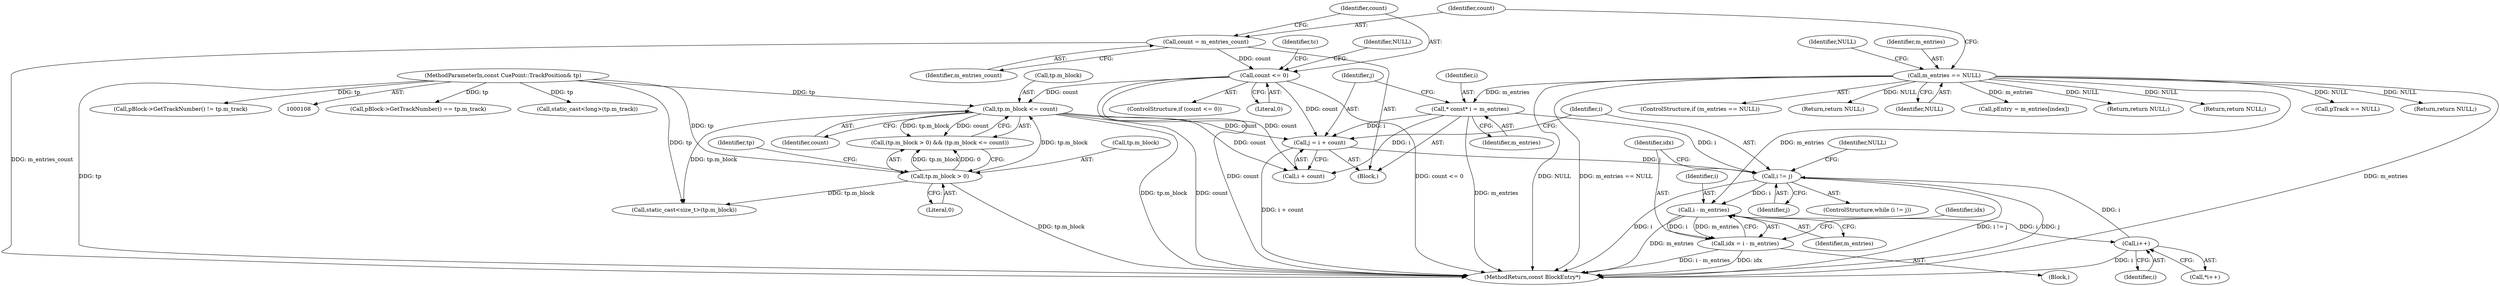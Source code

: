 digraph "0_Android_04839626ed859623901ebd3a5fd483982186b59d_78@integer" {
"1000195" [label="(Call,j = i + count)"];
"1000192" [label="(Call,* const* i = m_entries)"];
"1000116" [label="(Call,m_entries == NULL)"];
"1000126" [label="(Call,count <= 0)"];
"1000122" [label="(Call,count = m_entries_count)"];
"1000142" [label="(Call,tp.m_block <= count)"];
"1000137" [label="(Call,tp.m_block > 0)"];
"1000110" [label="(MethodParameterIn,const CuePoint::TrackPosition& tp)"];
"1000201" [label="(Call,i != j)"];
"1000208" [label="(Call,i - m_entries)"];
"1000206" [label="(Call,idx = i - m_entries)"];
"1000215" [label="(Call,i++)"];
"1000136" [label="(Call,(tp.m_block > 0) && (tp.m_block <= count))"];
"1000162" [label="(Call,pEntry = m_entries[index])"];
"1000200" [label="(ControlStructure,while (i != j))"];
"1000194" [label="(Identifier,m_entries)"];
"1000126" [label="(Call,count <= 0)"];
"1000116" [label="(Call,m_entries == NULL)"];
"1000124" [label="(Identifier,m_entries_count)"];
"1000143" [label="(Call,tp.m_block)"];
"1000179" [label="(Call,pBlock->GetTrackNumber() == tp.m_track)"];
"1000119" [label="(Return,return NULL;)"];
"1000133" [label="(Identifier,tc)"];
"1000262" [label="(Call,static_cast<long>(tp.m_track))"];
"1000214" [label="(Call,*i++)"];
"1000138" [label="(Call,tp.m_block)"];
"1000120" [label="(Identifier,NULL)"];
"1000201" [label="(Call,i != j)"];
"1000129" [label="(Return,return NULL;)"];
"1000123" [label="(Identifier,count)"];
"1000127" [label="(Identifier,count)"];
"1000110" [label="(MethodParameterIn,const CuePoint::TrackPosition& tp)"];
"1000215" [label="(Call,i++)"];
"1000111" [label="(Block,)"];
"1000192" [label="(Call,* const* i = m_entries)"];
"1000151" [label="(Call,static_cast<size_t>(tp.m_block))"];
"1000196" [label="(Identifier,j)"];
"1000272" [label="(Call,pTrack == NULL)"];
"1000117" [label="(Identifier,m_entries)"];
"1000146" [label="(Identifier,count)"];
"1000128" [label="(Literal,0)"];
"1000207" [label="(Identifier,idx)"];
"1000211" [label="(Identifier,idx)"];
"1000202" [label="(Identifier,i)"];
"1000209" [label="(Identifier,i)"];
"1000142" [label="(Call,tp.m_block <= count)"];
"1000197" [label="(Call,i + count)"];
"1000300" [label="(Return,return NULL;)"];
"1000125" [label="(ControlStructure,if (count <= 0))"];
"1000193" [label="(Identifier,i)"];
"1000122" [label="(Call,count = m_entries_count)"];
"1000137" [label="(Call,tp.m_block > 0)"];
"1000301" [label="(Identifier,NULL)"];
"1000210" [label="(Identifier,m_entries)"];
"1000204" [label="(Block,)"];
"1000208" [label="(Call,i - m_entries)"];
"1000302" [label="(MethodReturn,const BlockEntry*)"];
"1000195" [label="(Call,j = i + count)"];
"1000115" [label="(ControlStructure,if (m_entries == NULL))"];
"1000203" [label="(Identifier,j)"];
"1000216" [label="(Identifier,i)"];
"1000252" [label="(Return,return NULL;)"];
"1000141" [label="(Literal,0)"];
"1000118" [label="(Identifier,NULL)"];
"1000130" [label="(Identifier,NULL)"];
"1000144" [label="(Identifier,tp)"];
"1000206" [label="(Call,idx = i - m_entries)"];
"1000228" [label="(Call,pBlock->GetTrackNumber() != tp.m_track)"];
"1000195" -> "1000111"  [label="AST: "];
"1000195" -> "1000197"  [label="CFG: "];
"1000196" -> "1000195"  [label="AST: "];
"1000197" -> "1000195"  [label="AST: "];
"1000202" -> "1000195"  [label="CFG: "];
"1000195" -> "1000302"  [label="DDG: i + count"];
"1000192" -> "1000195"  [label="DDG: i"];
"1000126" -> "1000195"  [label="DDG: count"];
"1000142" -> "1000195"  [label="DDG: count"];
"1000195" -> "1000201"  [label="DDG: j"];
"1000192" -> "1000111"  [label="AST: "];
"1000192" -> "1000194"  [label="CFG: "];
"1000193" -> "1000192"  [label="AST: "];
"1000194" -> "1000192"  [label="AST: "];
"1000196" -> "1000192"  [label="CFG: "];
"1000192" -> "1000302"  [label="DDG: m_entries"];
"1000116" -> "1000192"  [label="DDG: m_entries"];
"1000192" -> "1000197"  [label="DDG: i"];
"1000192" -> "1000201"  [label="DDG: i"];
"1000116" -> "1000115"  [label="AST: "];
"1000116" -> "1000118"  [label="CFG: "];
"1000117" -> "1000116"  [label="AST: "];
"1000118" -> "1000116"  [label="AST: "];
"1000120" -> "1000116"  [label="CFG: "];
"1000123" -> "1000116"  [label="CFG: "];
"1000116" -> "1000302"  [label="DDG: m_entries"];
"1000116" -> "1000302"  [label="DDG: NULL"];
"1000116" -> "1000302"  [label="DDG: m_entries == NULL"];
"1000116" -> "1000119"  [label="DDG: NULL"];
"1000116" -> "1000129"  [label="DDG: NULL"];
"1000116" -> "1000162"  [label="DDG: m_entries"];
"1000116" -> "1000208"  [label="DDG: m_entries"];
"1000116" -> "1000252"  [label="DDG: NULL"];
"1000116" -> "1000272"  [label="DDG: NULL"];
"1000116" -> "1000300"  [label="DDG: NULL"];
"1000126" -> "1000125"  [label="AST: "];
"1000126" -> "1000128"  [label="CFG: "];
"1000127" -> "1000126"  [label="AST: "];
"1000128" -> "1000126"  [label="AST: "];
"1000130" -> "1000126"  [label="CFG: "];
"1000133" -> "1000126"  [label="CFG: "];
"1000126" -> "1000302"  [label="DDG: count <= 0"];
"1000126" -> "1000302"  [label="DDG: count"];
"1000122" -> "1000126"  [label="DDG: count"];
"1000126" -> "1000142"  [label="DDG: count"];
"1000126" -> "1000197"  [label="DDG: count"];
"1000122" -> "1000111"  [label="AST: "];
"1000122" -> "1000124"  [label="CFG: "];
"1000123" -> "1000122"  [label="AST: "];
"1000124" -> "1000122"  [label="AST: "];
"1000127" -> "1000122"  [label="CFG: "];
"1000122" -> "1000302"  [label="DDG: m_entries_count"];
"1000142" -> "1000136"  [label="AST: "];
"1000142" -> "1000146"  [label="CFG: "];
"1000143" -> "1000142"  [label="AST: "];
"1000146" -> "1000142"  [label="AST: "];
"1000136" -> "1000142"  [label="CFG: "];
"1000142" -> "1000302"  [label="DDG: tp.m_block"];
"1000142" -> "1000302"  [label="DDG: count"];
"1000142" -> "1000136"  [label="DDG: tp.m_block"];
"1000142" -> "1000136"  [label="DDG: count"];
"1000137" -> "1000142"  [label="DDG: tp.m_block"];
"1000110" -> "1000142"  [label="DDG: tp"];
"1000142" -> "1000151"  [label="DDG: tp.m_block"];
"1000142" -> "1000197"  [label="DDG: count"];
"1000137" -> "1000136"  [label="AST: "];
"1000137" -> "1000141"  [label="CFG: "];
"1000138" -> "1000137"  [label="AST: "];
"1000141" -> "1000137"  [label="AST: "];
"1000144" -> "1000137"  [label="CFG: "];
"1000136" -> "1000137"  [label="CFG: "];
"1000137" -> "1000302"  [label="DDG: tp.m_block"];
"1000137" -> "1000136"  [label="DDG: tp.m_block"];
"1000137" -> "1000136"  [label="DDG: 0"];
"1000110" -> "1000137"  [label="DDG: tp"];
"1000137" -> "1000151"  [label="DDG: tp.m_block"];
"1000110" -> "1000108"  [label="AST: "];
"1000110" -> "1000302"  [label="DDG: tp"];
"1000110" -> "1000151"  [label="DDG: tp"];
"1000110" -> "1000179"  [label="DDG: tp"];
"1000110" -> "1000228"  [label="DDG: tp"];
"1000110" -> "1000262"  [label="DDG: tp"];
"1000201" -> "1000200"  [label="AST: "];
"1000201" -> "1000203"  [label="CFG: "];
"1000202" -> "1000201"  [label="AST: "];
"1000203" -> "1000201"  [label="AST: "];
"1000207" -> "1000201"  [label="CFG: "];
"1000301" -> "1000201"  [label="CFG: "];
"1000201" -> "1000302"  [label="DDG: i != j"];
"1000201" -> "1000302"  [label="DDG: j"];
"1000201" -> "1000302"  [label="DDG: i"];
"1000215" -> "1000201"  [label="DDG: i"];
"1000201" -> "1000208"  [label="DDG: i"];
"1000208" -> "1000206"  [label="AST: "];
"1000208" -> "1000210"  [label="CFG: "];
"1000209" -> "1000208"  [label="AST: "];
"1000210" -> "1000208"  [label="AST: "];
"1000206" -> "1000208"  [label="CFG: "];
"1000208" -> "1000302"  [label="DDG: m_entries"];
"1000208" -> "1000206"  [label="DDG: i"];
"1000208" -> "1000206"  [label="DDG: m_entries"];
"1000208" -> "1000215"  [label="DDG: i"];
"1000206" -> "1000204"  [label="AST: "];
"1000207" -> "1000206"  [label="AST: "];
"1000211" -> "1000206"  [label="CFG: "];
"1000206" -> "1000302"  [label="DDG: i - m_entries"];
"1000206" -> "1000302"  [label="DDG: idx"];
"1000215" -> "1000214"  [label="AST: "];
"1000215" -> "1000216"  [label="CFG: "];
"1000216" -> "1000215"  [label="AST: "];
"1000214" -> "1000215"  [label="CFG: "];
"1000215" -> "1000302"  [label="DDG: i"];
}
